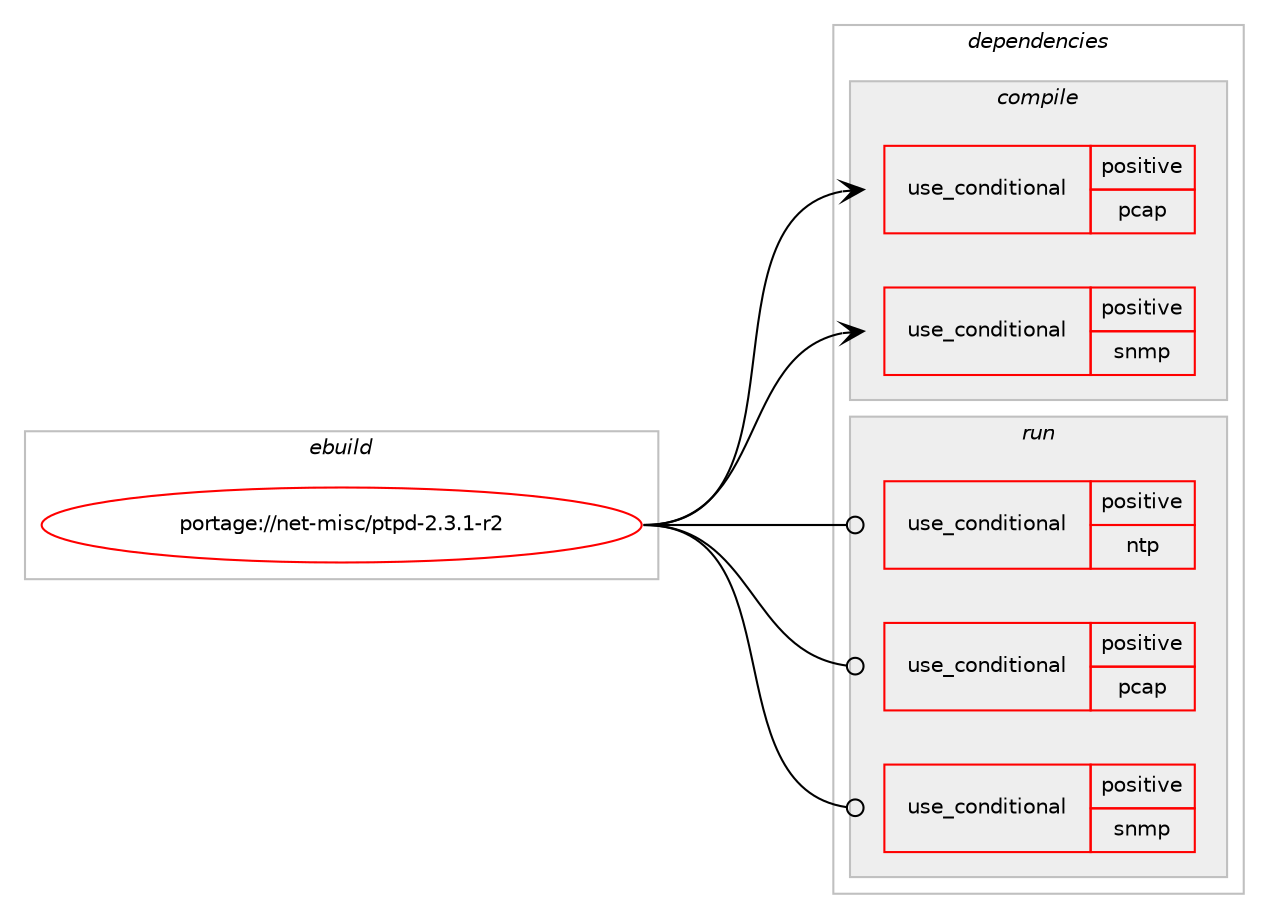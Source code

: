 digraph prolog {

# *************
# Graph options
# *************

newrank=true;
concentrate=true;
compound=true;
graph [rankdir=LR,fontname=Helvetica,fontsize=10,ranksep=1.5];#, ranksep=2.5, nodesep=0.2];
edge  [arrowhead=vee];
node  [fontname=Helvetica,fontsize=10];

# **********
# The ebuild
# **********

subgraph cluster_leftcol {
color=gray;
rank=same;
label=<<i>ebuild</i>>;
id [label="portage://net-misc/ptpd-2.3.1-r2", color=red, width=4, href="../net-misc/ptpd-2.3.1-r2.svg"];
}

# ****************
# The dependencies
# ****************

subgraph cluster_midcol {
color=gray;
label=<<i>dependencies</i>>;
subgraph cluster_compile {
fillcolor="#eeeeee";
style=filled;
label=<<i>compile</i>>;
subgraph cond96181 {
dependency190068 [label=<<TABLE BORDER="0" CELLBORDER="1" CELLSPACING="0" CELLPADDING="4"><TR><TD ROWSPAN="3" CELLPADDING="10">use_conditional</TD></TR><TR><TD>positive</TD></TR><TR><TD>pcap</TD></TR></TABLE>>, shape=none, color=red];
# *** BEGIN UNKNOWN DEPENDENCY TYPE (TODO) ***
# dependency190068 -> package_dependency(portage://net-misc/ptpd-2.3.1-r2,install,no,net-libs,libpcap,none,[,,],[],[])
# *** END UNKNOWN DEPENDENCY TYPE (TODO) ***

}
id:e -> dependency190068:w [weight=20,style="solid",arrowhead="vee"];
subgraph cond96182 {
dependency190069 [label=<<TABLE BORDER="0" CELLBORDER="1" CELLSPACING="0" CELLPADDING="4"><TR><TD ROWSPAN="3" CELLPADDING="10">use_conditional</TD></TR><TR><TD>positive</TD></TR><TR><TD>snmp</TD></TR></TABLE>>, shape=none, color=red];
# *** BEGIN UNKNOWN DEPENDENCY TYPE (TODO) ***
# dependency190069 -> package_dependency(portage://net-misc/ptpd-2.3.1-r2,install,no,net-analyzer,net-snmp,none,[,,],[],[])
# *** END UNKNOWN DEPENDENCY TYPE (TODO) ***

}
id:e -> dependency190069:w [weight=20,style="solid",arrowhead="vee"];
}
subgraph cluster_compileandrun {
fillcolor="#eeeeee";
style=filled;
label=<<i>compile and run</i>>;
}
subgraph cluster_run {
fillcolor="#eeeeee";
style=filled;
label=<<i>run</i>>;
subgraph cond96183 {
dependency190070 [label=<<TABLE BORDER="0" CELLBORDER="1" CELLSPACING="0" CELLPADDING="4"><TR><TD ROWSPAN="3" CELLPADDING="10">use_conditional</TD></TR><TR><TD>positive</TD></TR><TR><TD>ntp</TD></TR></TABLE>>, shape=none, color=red];
# *** BEGIN UNKNOWN DEPENDENCY TYPE (TODO) ***
# dependency190070 -> package_dependency(portage://net-misc/ptpd-2.3.1-r2,run,no,net-misc,ntp,none,[,,],[],[])
# *** END UNKNOWN DEPENDENCY TYPE (TODO) ***

}
id:e -> dependency190070:w [weight=20,style="solid",arrowhead="odot"];
subgraph cond96184 {
dependency190071 [label=<<TABLE BORDER="0" CELLBORDER="1" CELLSPACING="0" CELLPADDING="4"><TR><TD ROWSPAN="3" CELLPADDING="10">use_conditional</TD></TR><TR><TD>positive</TD></TR><TR><TD>pcap</TD></TR></TABLE>>, shape=none, color=red];
# *** BEGIN UNKNOWN DEPENDENCY TYPE (TODO) ***
# dependency190071 -> package_dependency(portage://net-misc/ptpd-2.3.1-r2,run,no,net-libs,libpcap,none,[,,],[],[])
# *** END UNKNOWN DEPENDENCY TYPE (TODO) ***

}
id:e -> dependency190071:w [weight=20,style="solid",arrowhead="odot"];
subgraph cond96185 {
dependency190072 [label=<<TABLE BORDER="0" CELLBORDER="1" CELLSPACING="0" CELLPADDING="4"><TR><TD ROWSPAN="3" CELLPADDING="10">use_conditional</TD></TR><TR><TD>positive</TD></TR><TR><TD>snmp</TD></TR></TABLE>>, shape=none, color=red];
# *** BEGIN UNKNOWN DEPENDENCY TYPE (TODO) ***
# dependency190072 -> package_dependency(portage://net-misc/ptpd-2.3.1-r2,run,no,net-analyzer,net-snmp,none,[,,],[],[])
# *** END UNKNOWN DEPENDENCY TYPE (TODO) ***

}
id:e -> dependency190072:w [weight=20,style="solid",arrowhead="odot"];
}
}

# **************
# The candidates
# **************

subgraph cluster_choices {
rank=same;
color=gray;
label=<<i>candidates</i>>;

}

}
